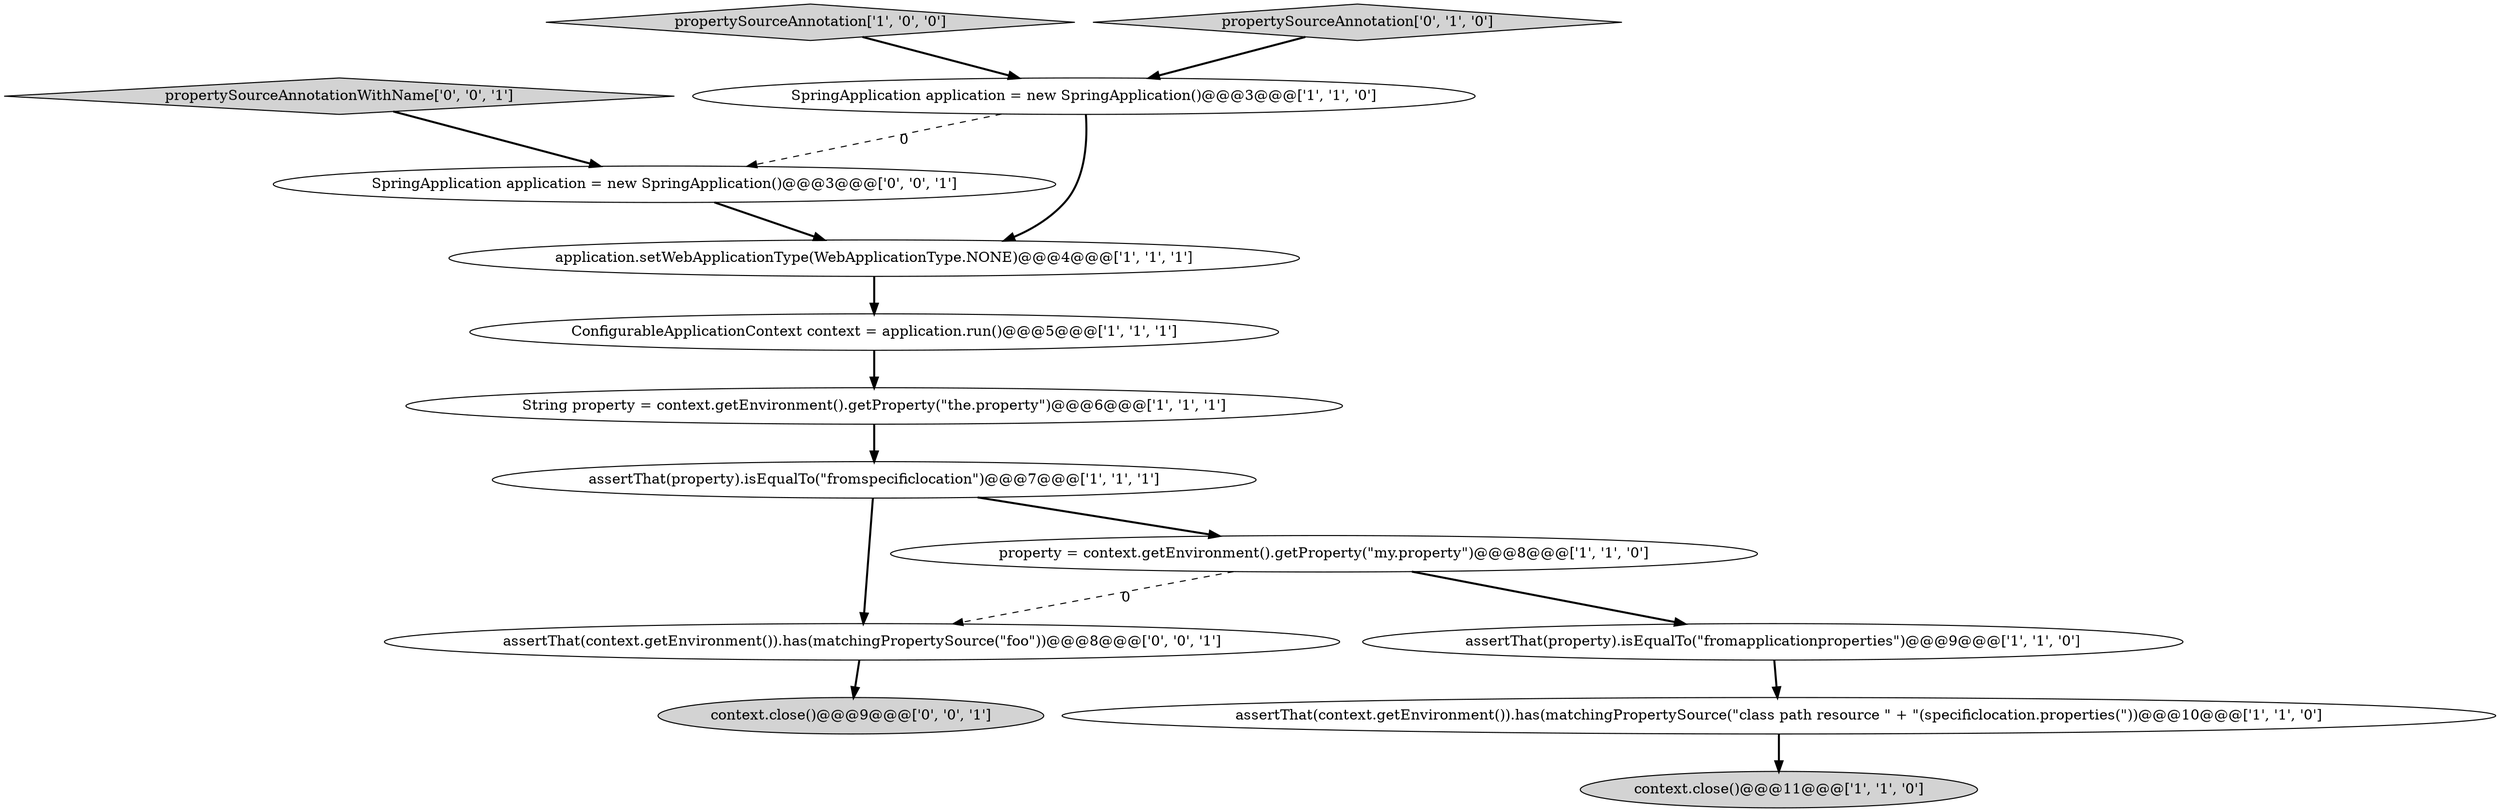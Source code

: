 digraph {
0 [style = filled, label = "SpringApplication application = new SpringApplication()@@@3@@@['1', '1', '0']", fillcolor = white, shape = ellipse image = "AAA0AAABBB1BBB"];
12 [style = filled, label = "assertThat(context.getEnvironment()).has(matchingPropertySource(\"foo\"))@@@8@@@['0', '0', '1']", fillcolor = white, shape = ellipse image = "AAA0AAABBB3BBB"];
11 [style = filled, label = "context.close()@@@9@@@['0', '0', '1']", fillcolor = lightgray, shape = ellipse image = "AAA0AAABBB3BBB"];
1 [style = filled, label = "ConfigurableApplicationContext context = application.run()@@@5@@@['1', '1', '1']", fillcolor = white, shape = ellipse image = "AAA0AAABBB1BBB"];
9 [style = filled, label = "property = context.getEnvironment().getProperty(\"my.property\")@@@8@@@['1', '1', '0']", fillcolor = white, shape = ellipse image = "AAA0AAABBB1BBB"];
13 [style = filled, label = "propertySourceAnnotationWithName['0', '0', '1']", fillcolor = lightgray, shape = diamond image = "AAA0AAABBB3BBB"];
2 [style = filled, label = "assertThat(property).isEqualTo(\"fromapplicationproperties\")@@@9@@@['1', '1', '0']", fillcolor = white, shape = ellipse image = "AAA0AAABBB1BBB"];
5 [style = filled, label = "context.close()@@@11@@@['1', '1', '0']", fillcolor = lightgray, shape = ellipse image = "AAA0AAABBB1BBB"];
14 [style = filled, label = "SpringApplication application = new SpringApplication()@@@3@@@['0', '0', '1']", fillcolor = white, shape = ellipse image = "AAA0AAABBB3BBB"];
6 [style = filled, label = "propertySourceAnnotation['1', '0', '0']", fillcolor = lightgray, shape = diamond image = "AAA0AAABBB1BBB"];
8 [style = filled, label = "application.setWebApplicationType(WebApplicationType.NONE)@@@4@@@['1', '1', '1']", fillcolor = white, shape = ellipse image = "AAA0AAABBB1BBB"];
4 [style = filled, label = "assertThat(context.getEnvironment()).has(matchingPropertySource(\"class path resource \" + \"(specificlocation.properties(\"))@@@10@@@['1', '1', '0']", fillcolor = white, shape = ellipse image = "AAA0AAABBB1BBB"];
10 [style = filled, label = "propertySourceAnnotation['0', '1', '0']", fillcolor = lightgray, shape = diamond image = "AAA0AAABBB2BBB"];
3 [style = filled, label = "assertThat(property).isEqualTo(\"fromspecificlocation\")@@@7@@@['1', '1', '1']", fillcolor = white, shape = ellipse image = "AAA0AAABBB1BBB"];
7 [style = filled, label = "String property = context.getEnvironment().getProperty(\"the.property\")@@@6@@@['1', '1', '1']", fillcolor = white, shape = ellipse image = "AAA0AAABBB1BBB"];
3->9 [style = bold, label=""];
8->1 [style = bold, label=""];
0->14 [style = dashed, label="0"];
14->8 [style = bold, label=""];
9->12 [style = dashed, label="0"];
6->0 [style = bold, label=""];
3->12 [style = bold, label=""];
9->2 [style = bold, label=""];
1->7 [style = bold, label=""];
2->4 [style = bold, label=""];
4->5 [style = bold, label=""];
13->14 [style = bold, label=""];
7->3 [style = bold, label=""];
10->0 [style = bold, label=""];
0->8 [style = bold, label=""];
12->11 [style = bold, label=""];
}
